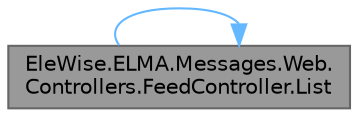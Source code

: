 digraph "EleWise.ELMA.Messages.Web.Controllers.FeedController.List"
{
 // LATEX_PDF_SIZE
  bgcolor="transparent";
  edge [fontname=Helvetica,fontsize=10,labelfontname=Helvetica,labelfontsize=10];
  node [fontname=Helvetica,fontsize=10,shape=box,height=0.2,width=0.4];
  rankdir="LR";
  Node1 [id="Node000001",label="EleWise.ELMA.Messages.Web.\lControllers.FeedController.List",height=0.2,width=0.4,color="gray40", fillcolor="grey60", style="filled", fontcolor="black",tooltip="Загрузка ленты сообщений."];
  Node1 -> Node1 [id="edge1_Node000001_Node000001",color="steelblue1",style="solid",tooltip=" "];
}

